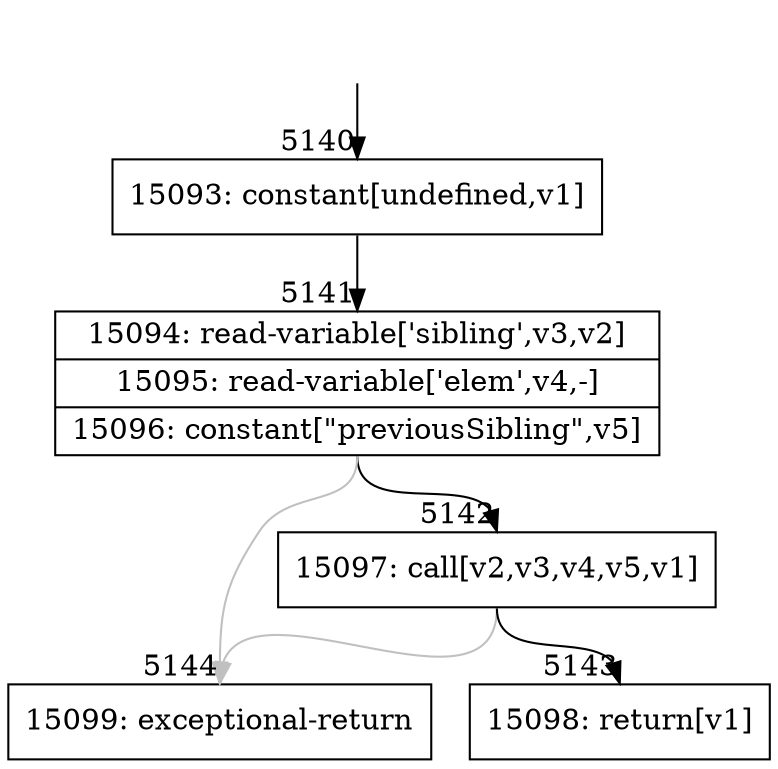 digraph {
rankdir="TD"
BB_entry329[shape=none,label=""];
BB_entry329 -> BB5140 [tailport=s, headport=n, headlabel="    5140"]
BB5140 [shape=record label="{15093: constant[undefined,v1]}" ] 
BB5140 -> BB5141 [tailport=s, headport=n, headlabel="      5141"]
BB5141 [shape=record label="{15094: read-variable['sibling',v3,v2]|15095: read-variable['elem',v4,-]|15096: constant[\"previousSibling\",v5]}" ] 
BB5141 -> BB5142 [tailport=s, headport=n, headlabel="      5142"]
BB5141 -> BB5144 [tailport=s, headport=n, color=gray, headlabel="      5144"]
BB5142 [shape=record label="{15097: call[v2,v3,v4,v5,v1]}" ] 
BB5142 -> BB5143 [tailport=s, headport=n, headlabel="      5143"]
BB5142 -> BB5144 [tailport=s, headport=n, color=gray]
BB5143 [shape=record label="{15098: return[v1]}" ] 
BB5144 [shape=record label="{15099: exceptional-return}" ] 
}
